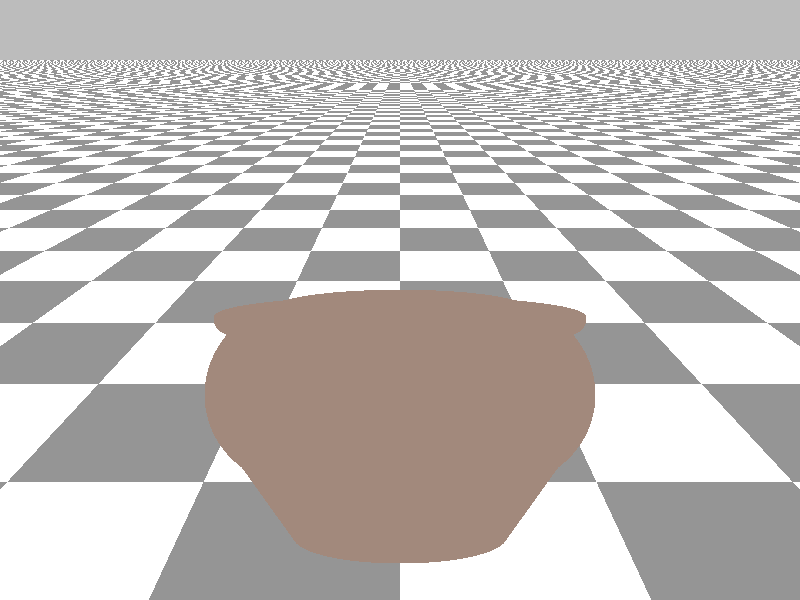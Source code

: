 #version 3.7;

#include "colors.inc"
#include "textures.inc"

#local debugMode = 1;
#if (debugMode)
    global_settings {
        assumed_gamma 1
        charset utf8
    }
#end

// ----------------------------------------
// FatVase
// ----------------------------------------

#macro FatVase(vHeight, bRadio, sRadio, vThickness, vEmptyness)
    #local yTop = vHeight/2;
    #local tsRadio = 0.07 * bRadio;
    merge {
        difference {
            torus {
                bRadio, tsRadio
                translate yTop * y
            }
            box {
                <-(bRadio + tsRadio), yTop + 0.2*tsRadio, -(bRadio + tsRadio)>
                <bRadio + tsRadio, yTop + 0.2*tsRadio + 1, bRadio + tsRadio>
            }
        }
        torus {
            sRadio, bRadio/2
            translate (yTop * 0.7)/2 * y
        }
        cone {
            <0, yTop/16, 0>, bRadio*1.065
            <0, -yTop, 0>, sRadio
        }
        //threshold .65
    }
#end

// ----------------------------------------
// Scene
// ----------------------------------------

#if (debugMode)
    camera {
      location <0, 1, -1.5>
      look_at <0, 0, 1>
    }

    background { White * 0.5 }

    light_source { <-1, 2, -2> color White }

    plane {
        y, -1
        texture {
            pigment { checker rgb<0.3, 0.3, 0.3> White }
        }
    }

    object {
        FatVase(0.6, 0.5, 0.3, 0.05, 0.1)
        texture {
            //Brown_Agate scale 0.1
            pigment { DarkBrown }
            normal { bumps 0.4 scale 0.05 }
            finish { phong 1 }
        }
        rotate 30*x
    }
#end
